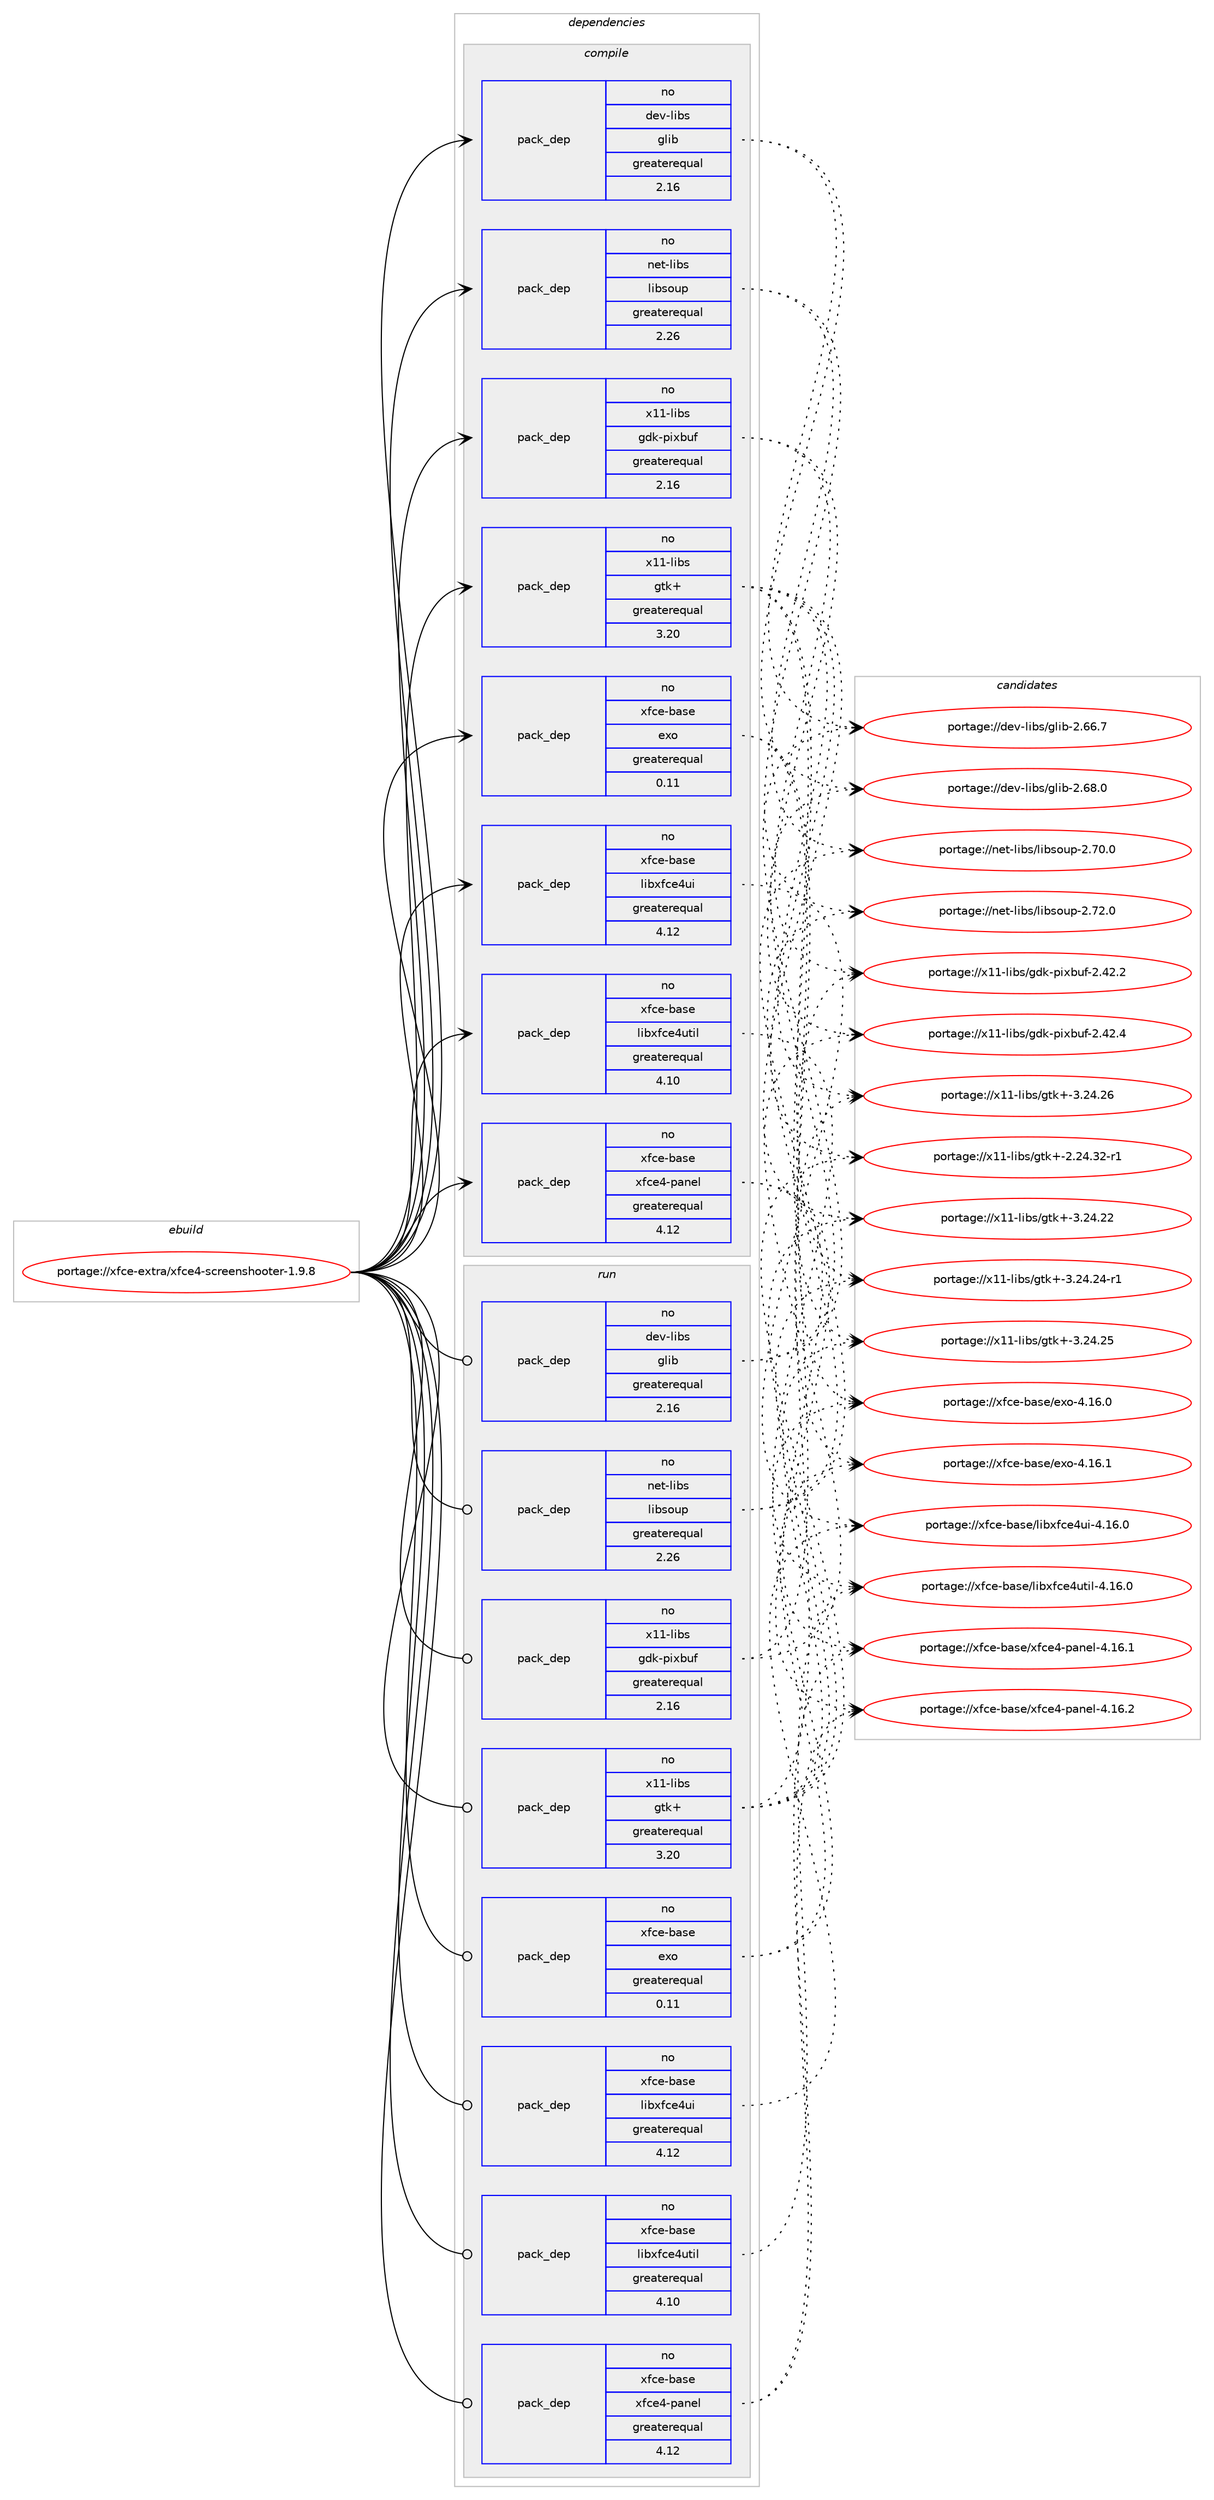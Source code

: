 digraph prolog {

# *************
# Graph options
# *************

newrank=true;
concentrate=true;
compound=true;
graph [rankdir=LR,fontname=Helvetica,fontsize=10,ranksep=1.5];#, ranksep=2.5, nodesep=0.2];
edge  [arrowhead=vee];
node  [fontname=Helvetica,fontsize=10];

# **********
# The ebuild
# **********

subgraph cluster_leftcol {
color=gray;
rank=same;
label=<<i>ebuild</i>>;
id [label="portage://xfce-extra/xfce4-screenshooter-1.9.8", color=red, width=4, href="../xfce-extra/xfce4-screenshooter-1.9.8.svg"];
}

# ****************
# The dependencies
# ****************

subgraph cluster_midcol {
color=gray;
label=<<i>dependencies</i>>;
subgraph cluster_compile {
fillcolor="#eeeeee";
style=filled;
label=<<i>compile</i>>;
subgraph pack580 {
dependency1025 [label=<<TABLE BORDER="0" CELLBORDER="1" CELLSPACING="0" CELLPADDING="4" WIDTH="220"><TR><TD ROWSPAN="6" CELLPADDING="30">pack_dep</TD></TR><TR><TD WIDTH="110">no</TD></TR><TR><TD>dev-libs</TD></TR><TR><TD>glib</TD></TR><TR><TD>greaterequal</TD></TR><TR><TD>2.16</TD></TR></TABLE>>, shape=none, color=blue];
}
id:e -> dependency1025:w [weight=20,style="solid",arrowhead="vee"];
# *** BEGIN UNKNOWN DEPENDENCY TYPE (TODO) ***
# id -> package_dependency(portage://xfce-extra/xfce4-screenshooter-1.9.8,install,no,dev-libs,libxml2,none,[,,],any_same_slot,[])
# *** END UNKNOWN DEPENDENCY TYPE (TODO) ***

subgraph pack581 {
dependency1026 [label=<<TABLE BORDER="0" CELLBORDER="1" CELLSPACING="0" CELLPADDING="4" WIDTH="220"><TR><TD ROWSPAN="6" CELLPADDING="30">pack_dep</TD></TR><TR><TD WIDTH="110">no</TD></TR><TR><TD>net-libs</TD></TR><TR><TD>libsoup</TD></TR><TR><TD>greaterequal</TD></TR><TR><TD>2.26</TD></TR></TABLE>>, shape=none, color=blue];
}
id:e -> dependency1026:w [weight=20,style="solid",arrowhead="vee"];
subgraph pack582 {
dependency1027 [label=<<TABLE BORDER="0" CELLBORDER="1" CELLSPACING="0" CELLPADDING="4" WIDTH="220"><TR><TD ROWSPAN="6" CELLPADDING="30">pack_dep</TD></TR><TR><TD WIDTH="110">no</TD></TR><TR><TD>x11-libs</TD></TR><TR><TD>gdk-pixbuf</TD></TR><TR><TD>greaterequal</TD></TR><TR><TD>2.16</TD></TR></TABLE>>, shape=none, color=blue];
}
id:e -> dependency1027:w [weight=20,style="solid",arrowhead="vee"];
subgraph pack583 {
dependency1028 [label=<<TABLE BORDER="0" CELLBORDER="1" CELLSPACING="0" CELLPADDING="4" WIDTH="220"><TR><TD ROWSPAN="6" CELLPADDING="30">pack_dep</TD></TR><TR><TD WIDTH="110">no</TD></TR><TR><TD>x11-libs</TD></TR><TR><TD>gtk+</TD></TR><TR><TD>greaterequal</TD></TR><TR><TD>3.20</TD></TR></TABLE>>, shape=none, color=blue];
}
id:e -> dependency1028:w [weight=20,style="solid",arrowhead="vee"];
# *** BEGIN UNKNOWN DEPENDENCY TYPE (TODO) ***
# id -> package_dependency(portage://xfce-extra/xfce4-screenshooter-1.9.8,install,no,x11-libs,libX11,none,[,,],any_same_slot,[])
# *** END UNKNOWN DEPENDENCY TYPE (TODO) ***

# *** BEGIN UNKNOWN DEPENDENCY TYPE (TODO) ***
# id -> package_dependency(portage://xfce-extra/xfce4-screenshooter-1.9.8,install,no,x11-libs,libXext,none,[,,],any_same_slot,[])
# *** END UNKNOWN DEPENDENCY TYPE (TODO) ***

# *** BEGIN UNKNOWN DEPENDENCY TYPE (TODO) ***
# id -> package_dependency(portage://xfce-extra/xfce4-screenshooter-1.9.8,install,no,x11-libs,libXfixes,none,[,,],any_same_slot,[])
# *** END UNKNOWN DEPENDENCY TYPE (TODO) ***

subgraph pack584 {
dependency1029 [label=<<TABLE BORDER="0" CELLBORDER="1" CELLSPACING="0" CELLPADDING="4" WIDTH="220"><TR><TD ROWSPAN="6" CELLPADDING="30">pack_dep</TD></TR><TR><TD WIDTH="110">no</TD></TR><TR><TD>xfce-base</TD></TR><TR><TD>exo</TD></TR><TR><TD>greaterequal</TD></TR><TR><TD>0.11</TD></TR></TABLE>>, shape=none, color=blue];
}
id:e -> dependency1029:w [weight=20,style="solid",arrowhead="vee"];
subgraph pack585 {
dependency1030 [label=<<TABLE BORDER="0" CELLBORDER="1" CELLSPACING="0" CELLPADDING="4" WIDTH="220"><TR><TD ROWSPAN="6" CELLPADDING="30">pack_dep</TD></TR><TR><TD WIDTH="110">no</TD></TR><TR><TD>xfce-base</TD></TR><TR><TD>libxfce4ui</TD></TR><TR><TD>greaterequal</TD></TR><TR><TD>4.12</TD></TR></TABLE>>, shape=none, color=blue];
}
id:e -> dependency1030:w [weight=20,style="solid",arrowhead="vee"];
subgraph pack586 {
dependency1031 [label=<<TABLE BORDER="0" CELLBORDER="1" CELLSPACING="0" CELLPADDING="4" WIDTH="220"><TR><TD ROWSPAN="6" CELLPADDING="30">pack_dep</TD></TR><TR><TD WIDTH="110">no</TD></TR><TR><TD>xfce-base</TD></TR><TR><TD>libxfce4util</TD></TR><TR><TD>greaterequal</TD></TR><TR><TD>4.10</TD></TR></TABLE>>, shape=none, color=blue];
}
id:e -> dependency1031:w [weight=20,style="solid",arrowhead="vee"];
subgraph pack587 {
dependency1032 [label=<<TABLE BORDER="0" CELLBORDER="1" CELLSPACING="0" CELLPADDING="4" WIDTH="220"><TR><TD ROWSPAN="6" CELLPADDING="30">pack_dep</TD></TR><TR><TD WIDTH="110">no</TD></TR><TR><TD>xfce-base</TD></TR><TR><TD>xfce4-panel</TD></TR><TR><TD>greaterequal</TD></TR><TR><TD>4.12</TD></TR></TABLE>>, shape=none, color=blue];
}
id:e -> dependency1032:w [weight=20,style="solid",arrowhead="vee"];
}
subgraph cluster_compileandrun {
fillcolor="#eeeeee";
style=filled;
label=<<i>compile and run</i>>;
}
subgraph cluster_run {
fillcolor="#eeeeee";
style=filled;
label=<<i>run</i>>;
subgraph pack588 {
dependency1033 [label=<<TABLE BORDER="0" CELLBORDER="1" CELLSPACING="0" CELLPADDING="4" WIDTH="220"><TR><TD ROWSPAN="6" CELLPADDING="30">pack_dep</TD></TR><TR><TD WIDTH="110">no</TD></TR><TR><TD>dev-libs</TD></TR><TR><TD>glib</TD></TR><TR><TD>greaterequal</TD></TR><TR><TD>2.16</TD></TR></TABLE>>, shape=none, color=blue];
}
id:e -> dependency1033:w [weight=20,style="solid",arrowhead="odot"];
# *** BEGIN UNKNOWN DEPENDENCY TYPE (TODO) ***
# id -> package_dependency(portage://xfce-extra/xfce4-screenshooter-1.9.8,run,no,dev-libs,libxml2,none,[,,],any_same_slot,[])
# *** END UNKNOWN DEPENDENCY TYPE (TODO) ***

subgraph pack589 {
dependency1034 [label=<<TABLE BORDER="0" CELLBORDER="1" CELLSPACING="0" CELLPADDING="4" WIDTH="220"><TR><TD ROWSPAN="6" CELLPADDING="30">pack_dep</TD></TR><TR><TD WIDTH="110">no</TD></TR><TR><TD>net-libs</TD></TR><TR><TD>libsoup</TD></TR><TR><TD>greaterequal</TD></TR><TR><TD>2.26</TD></TR></TABLE>>, shape=none, color=blue];
}
id:e -> dependency1034:w [weight=20,style="solid",arrowhead="odot"];
subgraph pack590 {
dependency1035 [label=<<TABLE BORDER="0" CELLBORDER="1" CELLSPACING="0" CELLPADDING="4" WIDTH="220"><TR><TD ROWSPAN="6" CELLPADDING="30">pack_dep</TD></TR><TR><TD WIDTH="110">no</TD></TR><TR><TD>x11-libs</TD></TR><TR><TD>gdk-pixbuf</TD></TR><TR><TD>greaterequal</TD></TR><TR><TD>2.16</TD></TR></TABLE>>, shape=none, color=blue];
}
id:e -> dependency1035:w [weight=20,style="solid",arrowhead="odot"];
subgraph pack591 {
dependency1036 [label=<<TABLE BORDER="0" CELLBORDER="1" CELLSPACING="0" CELLPADDING="4" WIDTH="220"><TR><TD ROWSPAN="6" CELLPADDING="30">pack_dep</TD></TR><TR><TD WIDTH="110">no</TD></TR><TR><TD>x11-libs</TD></TR><TR><TD>gtk+</TD></TR><TR><TD>greaterequal</TD></TR><TR><TD>3.20</TD></TR></TABLE>>, shape=none, color=blue];
}
id:e -> dependency1036:w [weight=20,style="solid",arrowhead="odot"];
# *** BEGIN UNKNOWN DEPENDENCY TYPE (TODO) ***
# id -> package_dependency(portage://xfce-extra/xfce4-screenshooter-1.9.8,run,no,x11-libs,libX11,none,[,,],any_same_slot,[])
# *** END UNKNOWN DEPENDENCY TYPE (TODO) ***

# *** BEGIN UNKNOWN DEPENDENCY TYPE (TODO) ***
# id -> package_dependency(portage://xfce-extra/xfce4-screenshooter-1.9.8,run,no,x11-libs,libXext,none,[,,],any_same_slot,[])
# *** END UNKNOWN DEPENDENCY TYPE (TODO) ***

# *** BEGIN UNKNOWN DEPENDENCY TYPE (TODO) ***
# id -> package_dependency(portage://xfce-extra/xfce4-screenshooter-1.9.8,run,no,x11-libs,libXfixes,none,[,,],any_same_slot,[])
# *** END UNKNOWN DEPENDENCY TYPE (TODO) ***

subgraph pack592 {
dependency1037 [label=<<TABLE BORDER="0" CELLBORDER="1" CELLSPACING="0" CELLPADDING="4" WIDTH="220"><TR><TD ROWSPAN="6" CELLPADDING="30">pack_dep</TD></TR><TR><TD WIDTH="110">no</TD></TR><TR><TD>xfce-base</TD></TR><TR><TD>exo</TD></TR><TR><TD>greaterequal</TD></TR><TR><TD>0.11</TD></TR></TABLE>>, shape=none, color=blue];
}
id:e -> dependency1037:w [weight=20,style="solid",arrowhead="odot"];
subgraph pack593 {
dependency1038 [label=<<TABLE BORDER="0" CELLBORDER="1" CELLSPACING="0" CELLPADDING="4" WIDTH="220"><TR><TD ROWSPAN="6" CELLPADDING="30">pack_dep</TD></TR><TR><TD WIDTH="110">no</TD></TR><TR><TD>xfce-base</TD></TR><TR><TD>libxfce4ui</TD></TR><TR><TD>greaterequal</TD></TR><TR><TD>4.12</TD></TR></TABLE>>, shape=none, color=blue];
}
id:e -> dependency1038:w [weight=20,style="solid",arrowhead="odot"];
subgraph pack594 {
dependency1039 [label=<<TABLE BORDER="0" CELLBORDER="1" CELLSPACING="0" CELLPADDING="4" WIDTH="220"><TR><TD ROWSPAN="6" CELLPADDING="30">pack_dep</TD></TR><TR><TD WIDTH="110">no</TD></TR><TR><TD>xfce-base</TD></TR><TR><TD>libxfce4util</TD></TR><TR><TD>greaterequal</TD></TR><TR><TD>4.10</TD></TR></TABLE>>, shape=none, color=blue];
}
id:e -> dependency1039:w [weight=20,style="solid",arrowhead="odot"];
subgraph pack595 {
dependency1040 [label=<<TABLE BORDER="0" CELLBORDER="1" CELLSPACING="0" CELLPADDING="4" WIDTH="220"><TR><TD ROWSPAN="6" CELLPADDING="30">pack_dep</TD></TR><TR><TD WIDTH="110">no</TD></TR><TR><TD>xfce-base</TD></TR><TR><TD>xfce4-panel</TD></TR><TR><TD>greaterequal</TD></TR><TR><TD>4.12</TD></TR></TABLE>>, shape=none, color=blue];
}
id:e -> dependency1040:w [weight=20,style="solid",arrowhead="odot"];
}
}

# **************
# The candidates
# **************

subgraph cluster_choices {
rank=same;
color=gray;
label=<<i>candidates</i>>;

subgraph choice580 {
color=black;
nodesep=1;
choice1001011184510810598115471031081059845504654544655 [label="portage://dev-libs/glib-2.66.7", color=red, width=4,href="../dev-libs/glib-2.66.7.svg"];
choice1001011184510810598115471031081059845504654564648 [label="portage://dev-libs/glib-2.68.0", color=red, width=4,href="../dev-libs/glib-2.68.0.svg"];
dependency1025:e -> choice1001011184510810598115471031081059845504654544655:w [style=dotted,weight="100"];
dependency1025:e -> choice1001011184510810598115471031081059845504654564648:w [style=dotted,weight="100"];
}
subgraph choice581 {
color=black;
nodesep=1;
choice1101011164510810598115471081059811511111711245504655484648 [label="portage://net-libs/libsoup-2.70.0", color=red, width=4,href="../net-libs/libsoup-2.70.0.svg"];
choice1101011164510810598115471081059811511111711245504655504648 [label="portage://net-libs/libsoup-2.72.0", color=red, width=4,href="../net-libs/libsoup-2.72.0.svg"];
dependency1026:e -> choice1101011164510810598115471081059811511111711245504655484648:w [style=dotted,weight="100"];
dependency1026:e -> choice1101011164510810598115471081059811511111711245504655504648:w [style=dotted,weight="100"];
}
subgraph choice582 {
color=black;
nodesep=1;
choice1204949451081059811547103100107451121051209811710245504652504650 [label="portage://x11-libs/gdk-pixbuf-2.42.2", color=red, width=4,href="../x11-libs/gdk-pixbuf-2.42.2.svg"];
choice1204949451081059811547103100107451121051209811710245504652504652 [label="portage://x11-libs/gdk-pixbuf-2.42.4", color=red, width=4,href="../x11-libs/gdk-pixbuf-2.42.4.svg"];
dependency1027:e -> choice1204949451081059811547103100107451121051209811710245504652504650:w [style=dotted,weight="100"];
dependency1027:e -> choice1204949451081059811547103100107451121051209811710245504652504652:w [style=dotted,weight="100"];
}
subgraph choice583 {
color=black;
nodesep=1;
choice12049494510810598115471031161074345504650524651504511449 [label="portage://x11-libs/gtk+-2.24.32-r1", color=red, width=4,href="../x11-libs/gtk+-2.24.32-r1.svg"];
choice1204949451081059811547103116107434551465052465050 [label="portage://x11-libs/gtk+-3.24.22", color=red, width=4,href="../x11-libs/gtk+-3.24.22.svg"];
choice12049494510810598115471031161074345514650524650524511449 [label="portage://x11-libs/gtk+-3.24.24-r1", color=red, width=4,href="../x11-libs/gtk+-3.24.24-r1.svg"];
choice1204949451081059811547103116107434551465052465053 [label="portage://x11-libs/gtk+-3.24.25", color=red, width=4,href="../x11-libs/gtk+-3.24.25.svg"];
choice1204949451081059811547103116107434551465052465054 [label="portage://x11-libs/gtk+-3.24.26", color=red, width=4,href="../x11-libs/gtk+-3.24.26.svg"];
dependency1028:e -> choice12049494510810598115471031161074345504650524651504511449:w [style=dotted,weight="100"];
dependency1028:e -> choice1204949451081059811547103116107434551465052465050:w [style=dotted,weight="100"];
dependency1028:e -> choice12049494510810598115471031161074345514650524650524511449:w [style=dotted,weight="100"];
dependency1028:e -> choice1204949451081059811547103116107434551465052465053:w [style=dotted,weight="100"];
dependency1028:e -> choice1204949451081059811547103116107434551465052465054:w [style=dotted,weight="100"];
}
subgraph choice584 {
color=black;
nodesep=1;
choice120102991014598971151014710112011145524649544648 [label="portage://xfce-base/exo-4.16.0", color=red, width=4,href="../xfce-base/exo-4.16.0.svg"];
choice120102991014598971151014710112011145524649544649 [label="portage://xfce-base/exo-4.16.1", color=red, width=4,href="../xfce-base/exo-4.16.1.svg"];
dependency1029:e -> choice120102991014598971151014710112011145524649544648:w [style=dotted,weight="100"];
dependency1029:e -> choice120102991014598971151014710112011145524649544649:w [style=dotted,weight="100"];
}
subgraph choice585 {
color=black;
nodesep=1;
choice120102991014598971151014710810598120102991015211710545524649544648 [label="portage://xfce-base/libxfce4ui-4.16.0", color=red, width=4,href="../xfce-base/libxfce4ui-4.16.0.svg"];
dependency1030:e -> choice120102991014598971151014710810598120102991015211710545524649544648:w [style=dotted,weight="100"];
}
subgraph choice586 {
color=black;
nodesep=1;
choice120102991014598971151014710810598120102991015211711610510845524649544648 [label="portage://xfce-base/libxfce4util-4.16.0", color=red, width=4,href="../xfce-base/libxfce4util-4.16.0.svg"];
dependency1031:e -> choice120102991014598971151014710810598120102991015211711610510845524649544648:w [style=dotted,weight="100"];
}
subgraph choice587 {
color=black;
nodesep=1;
choice12010299101459897115101471201029910152451129711010110845524649544649 [label="portage://xfce-base/xfce4-panel-4.16.1", color=red, width=4,href="../xfce-base/xfce4-panel-4.16.1.svg"];
choice12010299101459897115101471201029910152451129711010110845524649544650 [label="portage://xfce-base/xfce4-panel-4.16.2", color=red, width=4,href="../xfce-base/xfce4-panel-4.16.2.svg"];
dependency1032:e -> choice12010299101459897115101471201029910152451129711010110845524649544649:w [style=dotted,weight="100"];
dependency1032:e -> choice12010299101459897115101471201029910152451129711010110845524649544650:w [style=dotted,weight="100"];
}
subgraph choice588 {
color=black;
nodesep=1;
choice1001011184510810598115471031081059845504654544655 [label="portage://dev-libs/glib-2.66.7", color=red, width=4,href="../dev-libs/glib-2.66.7.svg"];
choice1001011184510810598115471031081059845504654564648 [label="portage://dev-libs/glib-2.68.0", color=red, width=4,href="../dev-libs/glib-2.68.0.svg"];
dependency1033:e -> choice1001011184510810598115471031081059845504654544655:w [style=dotted,weight="100"];
dependency1033:e -> choice1001011184510810598115471031081059845504654564648:w [style=dotted,weight="100"];
}
subgraph choice589 {
color=black;
nodesep=1;
choice1101011164510810598115471081059811511111711245504655484648 [label="portage://net-libs/libsoup-2.70.0", color=red, width=4,href="../net-libs/libsoup-2.70.0.svg"];
choice1101011164510810598115471081059811511111711245504655504648 [label="portage://net-libs/libsoup-2.72.0", color=red, width=4,href="../net-libs/libsoup-2.72.0.svg"];
dependency1034:e -> choice1101011164510810598115471081059811511111711245504655484648:w [style=dotted,weight="100"];
dependency1034:e -> choice1101011164510810598115471081059811511111711245504655504648:w [style=dotted,weight="100"];
}
subgraph choice590 {
color=black;
nodesep=1;
choice1204949451081059811547103100107451121051209811710245504652504650 [label="portage://x11-libs/gdk-pixbuf-2.42.2", color=red, width=4,href="../x11-libs/gdk-pixbuf-2.42.2.svg"];
choice1204949451081059811547103100107451121051209811710245504652504652 [label="portage://x11-libs/gdk-pixbuf-2.42.4", color=red, width=4,href="../x11-libs/gdk-pixbuf-2.42.4.svg"];
dependency1035:e -> choice1204949451081059811547103100107451121051209811710245504652504650:w [style=dotted,weight="100"];
dependency1035:e -> choice1204949451081059811547103100107451121051209811710245504652504652:w [style=dotted,weight="100"];
}
subgraph choice591 {
color=black;
nodesep=1;
choice12049494510810598115471031161074345504650524651504511449 [label="portage://x11-libs/gtk+-2.24.32-r1", color=red, width=4,href="../x11-libs/gtk+-2.24.32-r1.svg"];
choice1204949451081059811547103116107434551465052465050 [label="portage://x11-libs/gtk+-3.24.22", color=red, width=4,href="../x11-libs/gtk+-3.24.22.svg"];
choice12049494510810598115471031161074345514650524650524511449 [label="portage://x11-libs/gtk+-3.24.24-r1", color=red, width=4,href="../x11-libs/gtk+-3.24.24-r1.svg"];
choice1204949451081059811547103116107434551465052465053 [label="portage://x11-libs/gtk+-3.24.25", color=red, width=4,href="../x11-libs/gtk+-3.24.25.svg"];
choice1204949451081059811547103116107434551465052465054 [label="portage://x11-libs/gtk+-3.24.26", color=red, width=4,href="../x11-libs/gtk+-3.24.26.svg"];
dependency1036:e -> choice12049494510810598115471031161074345504650524651504511449:w [style=dotted,weight="100"];
dependency1036:e -> choice1204949451081059811547103116107434551465052465050:w [style=dotted,weight="100"];
dependency1036:e -> choice12049494510810598115471031161074345514650524650524511449:w [style=dotted,weight="100"];
dependency1036:e -> choice1204949451081059811547103116107434551465052465053:w [style=dotted,weight="100"];
dependency1036:e -> choice1204949451081059811547103116107434551465052465054:w [style=dotted,weight="100"];
}
subgraph choice592 {
color=black;
nodesep=1;
choice120102991014598971151014710112011145524649544648 [label="portage://xfce-base/exo-4.16.0", color=red, width=4,href="../xfce-base/exo-4.16.0.svg"];
choice120102991014598971151014710112011145524649544649 [label="portage://xfce-base/exo-4.16.1", color=red, width=4,href="../xfce-base/exo-4.16.1.svg"];
dependency1037:e -> choice120102991014598971151014710112011145524649544648:w [style=dotted,weight="100"];
dependency1037:e -> choice120102991014598971151014710112011145524649544649:w [style=dotted,weight="100"];
}
subgraph choice593 {
color=black;
nodesep=1;
choice120102991014598971151014710810598120102991015211710545524649544648 [label="portage://xfce-base/libxfce4ui-4.16.0", color=red, width=4,href="../xfce-base/libxfce4ui-4.16.0.svg"];
dependency1038:e -> choice120102991014598971151014710810598120102991015211710545524649544648:w [style=dotted,weight="100"];
}
subgraph choice594 {
color=black;
nodesep=1;
choice120102991014598971151014710810598120102991015211711610510845524649544648 [label="portage://xfce-base/libxfce4util-4.16.0", color=red, width=4,href="../xfce-base/libxfce4util-4.16.0.svg"];
dependency1039:e -> choice120102991014598971151014710810598120102991015211711610510845524649544648:w [style=dotted,weight="100"];
}
subgraph choice595 {
color=black;
nodesep=1;
choice12010299101459897115101471201029910152451129711010110845524649544649 [label="portage://xfce-base/xfce4-panel-4.16.1", color=red, width=4,href="../xfce-base/xfce4-panel-4.16.1.svg"];
choice12010299101459897115101471201029910152451129711010110845524649544650 [label="portage://xfce-base/xfce4-panel-4.16.2", color=red, width=4,href="../xfce-base/xfce4-panel-4.16.2.svg"];
dependency1040:e -> choice12010299101459897115101471201029910152451129711010110845524649544649:w [style=dotted,weight="100"];
dependency1040:e -> choice12010299101459897115101471201029910152451129711010110845524649544650:w [style=dotted,weight="100"];
}
}

}
